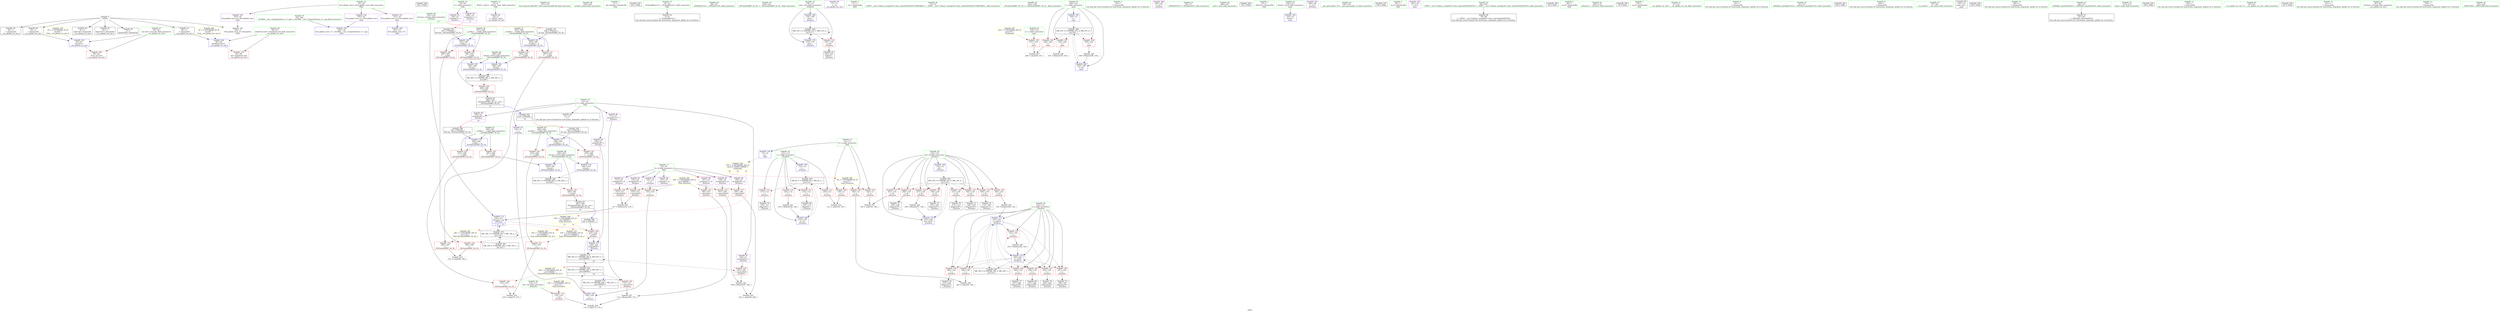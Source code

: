 digraph "SVFG" {
	label="SVFG";

	Node0x55f2fc3706b0 [shape=record,color=grey,label="{NodeID: 0\nNullPtr}"];
	Node0x55f2fc3706b0 -> Node0x55f2fc390f30[style=solid];
	Node0x55f2fc3706b0 -> Node0x55f2fc391030[style=solid];
	Node0x55f2fc3706b0 -> Node0x55f2fc391100[style=solid];
	Node0x55f2fc3706b0 -> Node0x55f2fc3911d0[style=solid];
	Node0x55f2fc3706b0 -> Node0x55f2fc3912a0[style=solid];
	Node0x55f2fc3706b0 -> Node0x55f2fc391370[style=solid];
	Node0x55f2fc3706b0 -> Node0x55f2fc3975e0[style=solid];
	Node0x55f2fc3bee50 [shape=record,color=black,label="{NodeID: 346\n323 = PHI()\n}"];
	Node0x55f2fc3984b0 [shape=record,color=blue,label="{NodeID: 180\n291\<--287\n__a.addr\<--__a\n_ZSt3minIiERKT_S2_S2_\n}"];
	Node0x55f2fc3984b0 -> Node0x55f2fc396ac0[style=dashed];
	Node0x55f2fc3984b0 -> Node0x55f2fc396b90[style=dashed];
	Node0x55f2fc38f730 [shape=record,color=purple,label="{NodeID: 97\n194\<--21\narrayidx22\<--t\n_Z5solvev\n}"];
	Node0x55f2fc38f730 -> Node0x55f2fc396030[style=solid];
	Node0x55f2fc38d6b0 [shape=record,color=green,label="{NodeID: 14\n4\<--6\n_ZStL8__ioinit\<--_ZStL8__ioinit_field_insensitive\nGlob }"];
	Node0x55f2fc38d6b0 -> Node0x55f2fc392540[style=solid];
	Node0x55f2fc3ac9d0 [shape=record,color=yellow,style=double,label="{NodeID: 277\n24V_1 = ENCHI(MR_24V_0)\npts\{240000 \}\nFun[_ZSt3maxIiERKT_S2_S2_]}"];
	Node0x55f2fc3ac9d0 -> Node0x55f2fc396850[style=dashed];
	Node0x55f2fc390320 [shape=record,color=red,label="{NodeID: 111\n129\<--112\n\<--i\n_Z5solvev\n}"];
	Node0x55f2fc390320 -> Node0x55f2fc39d8d0[style=solid];
	Node0x55f2fc38e410 [shape=record,color=green,label="{NodeID: 28\n66\<--67\nehselector.slot\<--ehselector.slot_field_insensitive\n__cxx_global_var_init.1\n}"];
	Node0x55f2fc38e410 -> Node0x55f2fc390250[style=solid];
	Node0x55f2fc38e410 -> Node0x55f2fc3977b0[style=solid];
	Node0x55f2fc395740 [shape=record,color=red,label="{NodeID: 125\n184\<--120\n\<--j\n_Z5solvev\n}"];
	Node0x55f2fc395740 -> Node0x55f2fc39d5d0[style=solid];
	Node0x55f2fc38f0c0 [shape=record,color=green,label="{NodeID: 42\n152\<--153\nllvm.memset.p0i8.i64\<--llvm.memset.p0i8.i64_field_insensitive\n}"];
	Node0x55f2fc3962a0 [shape=record,color=red,label="{NodeID: 139\n216\<--215\n\<--arrayidx35\n_Z5solvev\n}"];
	Node0x55f2fc3962a0 -> Node0x55f2fc39d450[style=solid];
	Node0x55f2fc390d30 [shape=record,color=green,label="{NodeID: 56\n334\<--335\nprintf\<--printf_field_insensitive\n}"];
	Node0x55f2fc396e00 [shape=record,color=red,label="{NodeID: 153\n298\<--297\n\<--\n_ZSt3minIiERKT_S2_S2_\n}"];
	Node0x55f2fc396e00 -> Node0x55f2fc39da50[style=solid];
	Node0x55f2fc3919e0 [shape=record,color=black,label="{NodeID: 70\n138\<--137\nidxprom2\<--\n_Z5solvev\n}"];
	Node0x55f2fc39d5d0 [shape=record,color=grey,label="{NodeID: 250\n186 = cmp(184, 185, )\n}"];
	Node0x55f2fc397a20 [shape=record,color=blue,label="{NodeID: 167\n156\<--155\n\<--\n_Z5solvev\n}"];
	Node0x55f2fc397a20 -> Node0x55f2fc3a80f0[style=dashed];
	Node0x55f2fc392540 [shape=record,color=purple,label="{NodeID: 84\n43\<--4\n\<--_ZStL8__ioinit\n__cxx_global_var_init\n}"];
	Node0x55f2fc38c670 [shape=record,color=green,label="{NodeID: 1\n7\<--1\n__dso_handle\<--dummyObj\nGlob }"];
	Node0x55f2fc3bef20 [shape=record,color=black,label="{NodeID: 347\n333 = PHI()\n}"];
	Node0x55f2fc3a8af0 [shape=record,color=black,label="{NodeID: 264\nMR_26V_3 = PHI(MR_26V_4, MR_26V_2, )\npts\{265 \}\n}"];
	Node0x55f2fc3a8af0 -> Node0x55f2fc396440[style=dashed];
	Node0x55f2fc398580 [shape=record,color=blue,label="{NodeID: 181\n293\<--288\n__b.addr\<--__b\n_ZSt3minIiERKT_S2_S2_\n}"];
	Node0x55f2fc398580 -> Node0x55f2fc396c60[style=dashed];
	Node0x55f2fc398580 -> Node0x55f2fc396d30[style=dashed];
	Node0x55f2fc38f800 [shape=record,color=purple,label="{NodeID: 98\n205\<--21\narrayidx29\<--t\n_Z5solvev\n|{<s0>14}}"];
	Node0x55f2fc38f800:s0 -> Node0x55f2fc3beff0[style=solid,color=red];
	Node0x55f2fc38d770 [shape=record,color=green,label="{NodeID: 15\n8\<--10\n_ZL4taskB5cxx11\<--_ZL4taskB5cxx11_field_insensitive\nGlob }"];
	Node0x55f2fc38d770 -> Node0x55f2fc391440[style=solid];
	Node0x55f2fc3acab0 [shape=record,color=yellow,style=double,label="{NodeID: 278\n33V_1 = ENCHI(MR_33V_0)\npts\{123 200000 \}\nFun[_ZSt3maxIiERKT_S2_S2_]}"];
	Node0x55f2fc3acab0 -> Node0x55f2fc396920[style=dashed];
	Node0x55f2fc3903f0 [shape=record,color=red,label="{NodeID: 112\n133\<--112\n\<--i\n_Z5solvev\n}"];
	Node0x55f2fc3903f0 -> Node0x55f2fc391910[style=solid];
	Node0x55f2fc38e4e0 [shape=record,color=green,label="{NodeID: 29\n69\<--70\n_ZNSaIcEC1Ev\<--_ZNSaIcEC1Ev_field_insensitive\n}"];
	Node0x55f2fc395810 [shape=record,color=red,label="{NodeID: 126\n197\<--120\n\<--j\n_Z5solvev\n}"];
	Node0x55f2fc395810 -> Node0x55f2fc391df0[style=solid];
	Node0x55f2fc38f1c0 [shape=record,color=green,label="{NodeID: 43\n220\<--221\n_ZSt3minIiERKT_S2_S2_\<--_ZSt3minIiERKT_S2_S2__field_insensitive\n}"];
	Node0x55f2fc396370 [shape=record,color=red,label="{NodeID: 140\n225\<--222\n\<--call37\n_Z5solvev\n}"];
	Node0x55f2fc396370 -> Node0x55f2fc397f00[style=solid];
	Node0x55f2fc390e30 [shape=record,color=green,label="{NodeID: 57\n34\<--346\n_GLOBAL__sub_I_SergeyFedorov_0_1.cpp\<--_GLOBAL__sub_I_SergeyFedorov_0_1.cpp_field_insensitive\n}"];
	Node0x55f2fc390e30 -> Node0x55f2fc3974e0[style=solid];
	Node0x55f2fc396ed0 [shape=record,color=red,label="{NodeID: 154\n300\<--299\n\<--\n_ZSt3minIiERKT_S2_S2_\n}"];
	Node0x55f2fc396ed0 -> Node0x55f2fc39da50[style=solid];
	Node0x55f2fc391ab0 [shape=record,color=black,label="{NodeID: 71\n166\<--165\nidxprom10\<--\n_Z5solvev\n}"];
	Node0x55f2fc39d750 [shape=record,color=grey,label="{NodeID: 251\n163 = cmp(161, 162, )\n}"];
	Node0x55f2fc397af0 [shape=record,color=blue,label="{NodeID: 168\n116\<--149\nwin\<--\n_Z5solvev\n}"];
	Node0x55f2fc397af0 -> Node0x55f2fc3a6cf0[style=dashed];
	Node0x55f2fc392610 [shape=record,color=purple,label="{NodeID: 85\n71\<--11\n\<--.str\n__cxx_global_var_init.1\n}"];
	Node0x55f2fc38c700 [shape=record,color=green,label="{NodeID: 2\n11\<--1\n.str\<--dummyObj\nGlob }"];
	Node0x55f2fc3beff0 [shape=record,color=black,label="{NodeID: 348\n262 = PHI(205, )\n0th arg _ZSt3maxIiERKT_S2_S2_ }"];
	Node0x55f2fc3beff0 -> Node0x55f2fc398170[style=solid];
	Node0x55f2fc3a8ff0 [shape=record,color=black,label="{NodeID: 265\nMR_8V_3 = PHI(MR_8V_4, MR_8V_2, )\npts\{113 \}\n}"];
	Node0x55f2fc3a8ff0 -> Node0x55f2fc390320[style=dashed];
	Node0x55f2fc3a8ff0 -> Node0x55f2fc3903f0[style=dashed];
	Node0x55f2fc3a8ff0 -> Node0x55f2fc3904c0[style=dashed];
	Node0x55f2fc3a8ff0 -> Node0x55f2fc390590[style=dashed];
	Node0x55f2fc3a8ff0 -> Node0x55f2fc397950[style=dashed];
	Node0x55f2fc398650 [shape=record,color=blue,label="{NodeID: 182\n289\<--303\nretval\<--\n_ZSt3minIiERKT_S2_S2_\n}"];
	Node0x55f2fc398650 -> Node0x55f2fc3a9ef0[style=dashed];
	Node0x55f2fc38f8d0 [shape=record,color=purple,label="{NodeID: 99\n228\<--21\narrayidx39\<--t\n_Z5solvev\n}"];
	Node0x55f2fc38f8d0 -> Node0x55f2fc397f00[style=solid];
	Node0x55f2fc38d870 [shape=record,color=green,label="{NodeID: 16\n13\<--15\nn\<--n_field_insensitive\nGlob }"];
	Node0x55f2fc38d870 -> Node0x55f2fc38ff10[style=solid];
	Node0x55f2fc38d870 -> Node0x55f2fc38ffe0[style=solid];
	Node0x55f2fc38d870 -> Node0x55f2fc3900b0[style=solid];
	Node0x55f2fc38d870 -> Node0x55f2fc3972e0[style=solid];
	Node0x55f2fc3acbc0 [shape=record,color=yellow,style=double,label="{NodeID: 279\n2V_1 = ENCHI(MR_2V_0)\npts\{65 \}\nFun[__cxx_global_var_init.1]}"];
	Node0x55f2fc3acbc0 -> Node0x55f2fc3976e0[style=dashed];
	Node0x55f2fc3904c0 [shape=record,color=red,label="{NodeID: 113\n137\<--112\n\<--i\n_Z5solvev\n}"];
	Node0x55f2fc3904c0 -> Node0x55f2fc3919e0[style=solid];
	Node0x55f2fc38e5e0 [shape=record,color=green,label="{NodeID: 30\n73\<--74\n_ZNSt7__cxx1112basic_stringIcSt11char_traitsIcESaIcEEC1EPKcRKS3_\<--_ZNSt7__cxx1112basic_stringIcSt11char_traitsIcESaIcEEC1EPKcRKS3__field_insensitive\n}"];
	Node0x55f2fc3ae0a0 [shape=record,color=yellow,style=double,label="{NodeID: 293\n20V_1 = ENCHI(MR_20V_0)\npts\{180000 \}\nFun[_Z5solvev]}"];
	Node0x55f2fc3ae0a0 -> Node0x55f2fc395cf0[style=dashed];
	Node0x55f2fc3ae0a0 -> Node0x55f2fc395dc0[style=dashed];
	Node0x55f2fc3ae0a0 -> Node0x55f2fc395f60[style=dashed];
	Node0x55f2fc3ae0a0 -> Node0x55f2fc396100[style=dashed];
	Node0x55f2fc3ae0a0 -> Node0x55f2fc3961d0[style=dashed];
	Node0x55f2fc3ae0a0 -> Node0x55f2fc3962a0[style=dashed];
	Node0x55f2fc3958e0 [shape=record,color=red,label="{NodeID: 127\n203\<--120\n\<--j\n_Z5solvev\n}"];
	Node0x55f2fc3958e0 -> Node0x55f2fc391ec0[style=solid];
	Node0x55f2fc38f2c0 [shape=record,color=green,label="{NodeID: 44\n223\<--224\n_ZSt3maxIiERKT_S2_S2_\<--_ZSt3maxIiERKT_S2_S2__field_insensitive\n}"];
	Node0x55f2fc396440 [shape=record,color=red,label="{NodeID: 141\n284\<--264\n\<--retval\n_ZSt3maxIiERKT_S2_S2_\n}"];
	Node0x55f2fc396440 -> Node0x55f2fc3923a0[style=solid];
	Node0x55f2fc390f30 [shape=record,color=black,label="{NodeID: 58\n2\<--3\ndummyVal\<--dummyVal\n}"];
	Node0x55f2fc396fa0 [shape=record,color=red,label="{NodeID: 155\n327\<--318\n\<--n\nmain\n}"];
	Node0x55f2fc396fa0 -> Node0x55f2fc39e050[style=solid];
	Node0x55f2fc391b80 [shape=record,color=black,label="{NodeID: 72\n170\<--169\nidxprom12\<--\n_Z5solvev\n}"];
	Node0x55f2fc39d8d0 [shape=record,color=grey,label="{NodeID: 252\n131 = cmp(129, 130, )\n}"];
	Node0x55f2fc397bc0 [shape=record,color=blue,label="{NodeID: 169\n118\<--14\ni6\<--\n_Z5solvev\n}"];
	Node0x55f2fc397bc0 -> Node0x55f2fc3a71f0[style=dashed];
	Node0x55f2fc3926e0 [shape=record,color=purple,label="{NodeID: 86\n135\<--16\narrayidx\<--d\n_Z5solvev\n}"];
	Node0x55f2fc38c790 [shape=record,color=green,label="{NodeID: 3\n14\<--1\n\<--dummyObj\nCan only get source location for instruction, argument, global var or function.}"];
	Node0x55f2fc3bf190 [shape=record,color=black,label="{NodeID: 349\n263 = PHI(219, )\n1st arg _ZSt3maxIiERKT_S2_S2_ }"];
	Node0x55f2fc3bf190 -> Node0x55f2fc398240[style=solid];
	Node0x55f2fc398720 [shape=record,color=blue,label="{NodeID: 183\n289\<--306\nretval\<--\n_ZSt3minIiERKT_S2_S2_\n}"];
	Node0x55f2fc398720 -> Node0x55f2fc3a9ef0[style=dashed];
	Node0x55f2fc38f9a0 [shape=record,color=purple,label="{NodeID: 100\n244\<--26\n\<--.str.2\n_Z5solvev\n}"];
	Node0x55f2fc38d970 [shape=record,color=green,label="{NodeID: 17\n16\<--18\nd\<--d_field_insensitive\nGlob }"];
	Node0x55f2fc38d970 -> Node0x55f2fc3926e0[style=solid];
	Node0x55f2fc38d970 -> Node0x55f2fc3927b0[style=solid];
	Node0x55f2fc38d970 -> Node0x55f2fc392880[style=solid];
	Node0x55f2fc38d970 -> Node0x55f2fc392950[style=solid];
	Node0x55f2fc38d970 -> Node0x55f2fc392a20[style=solid];
	Node0x55f2fc38d970 -> Node0x55f2fc392af0[style=solid];
	Node0x55f2fc38d970 -> Node0x55f2fc392bc0[style=solid];
	Node0x55f2fc3accd0 [shape=record,color=yellow,style=double,label="{NodeID: 280\n4V_1 = ENCHI(MR_4V_0)\npts\{67 \}\nFun[__cxx_global_var_init.1]}"];
	Node0x55f2fc3accd0 -> Node0x55f2fc3977b0[style=dashed];
	Node0x55f2fc390590 [shape=record,color=red,label="{NodeID: 114\n142\<--112\n\<--i\n_Z5solvev\n}"];
	Node0x55f2fc390590 -> Node0x55f2fc39c850[style=solid];
	Node0x55f2fc38e6e0 [shape=record,color=green,label="{NodeID: 31\n76\<--77\n_ZNSaIcED1Ev\<--_ZNSaIcED1Ev_field_insensitive\n}"];
	Node0x55f2fc3ae180 [shape=record,color=yellow,style=double,label="{NodeID: 294\n22V_1 = ENCHI(MR_22V_0)\npts\{200000 \}\nFun[_Z5solvev]|{|<s1>13|<s2>14}}"];
	Node0x55f2fc3ae180 -> Node0x55f2fc396370[style=dashed];
	Node0x55f2fc3ae180:s1 -> Node0x55f2fc3ad970[style=dashed,color=red];
	Node0x55f2fc3ae180:s2 -> Node0x55f2fc3acab0[style=dashed,color=red];
	Node0x55f2fc3959b0 [shape=record,color=red,label="{NodeID: 128\n206\<--120\n\<--j\n_Z5solvev\n}"];
	Node0x55f2fc3959b0 -> Node0x55f2fc391f90[style=solid];
	Node0x55f2fc38f3c0 [shape=record,color=green,label="{NodeID: 45\n246\<--247\nputs\<--puts_field_insensitive\n}"];
	Node0x55f2fc396510 [shape=record,color=red,label="{NodeID: 142\n272\<--266\n\<--__a.addr\n_ZSt3maxIiERKT_S2_S2_\n}"];
	Node0x55f2fc396510 -> Node0x55f2fc396850[style=solid];
	Node0x55f2fc391030 [shape=record,color=black,label="{NodeID: 59\n82\<--3\n\<--dummyVal\n__cxx_global_var_init.1\n}"];
	Node0x55f2fc397070 [shape=record,color=red,label="{NodeID: 156\n326\<--320\n\<--i\nmain\n}"];
	Node0x55f2fc397070 -> Node0x55f2fc39e050[style=solid];
	Node0x55f2fc391c50 [shape=record,color=black,label="{NodeID: 73\n189\<--188\nidxprom19\<--\n_Z5solvev\n}"];
	Node0x55f2fc3bcf40 [shape=record,color=black,label="{NodeID: 336\n124 = PHI()\n}"];
	Node0x55f2fc39da50 [shape=record,color=grey,label="{NodeID: 253\n301 = cmp(298, 300, )\n}"];
	Node0x55f2fc397c90 [shape=record,color=blue,label="{NodeID: 170\n116\<--178\nwin\<--\n_Z5solvev\n}"];
	Node0x55f2fc397c90 -> Node0x55f2fc3a6cf0[style=dashed];
	Node0x55f2fc3927b0 [shape=record,color=purple,label="{NodeID: 87\n154\<--16\n\<--d\n_Z5solvev\n}"];
	Node0x55f2fc3927b0 -> Node0x55f2fc395cf0[style=solid];
	Node0x55f2fc38c820 [shape=record,color=green,label="{NodeID: 4\n25\<--1\n_ZSt3cin\<--dummyObj\nGlob }"];
	Node0x55f2fc3bf2d0 [shape=record,color=black,label="{NodeID: 350\n287 = PHI(208, )\n0th arg _ZSt3minIiERKT_S2_S2_ }"];
	Node0x55f2fc3bf2d0 -> Node0x55f2fc3984b0[style=solid];
	Node0x55f2fc3987f0 [shape=record,color=blue,label="{NodeID: 184\n316\<--14\nretval\<--\nmain\n}"];
	Node0x55f2fc38fa70 [shape=record,color=purple,label="{NodeID: 101\n249\<--28\n\<--.str.3\n_Z5solvev\n}"];
	Node0x55f2fc38da70 [shape=record,color=green,label="{NodeID: 18\n19\<--20\nl\<--l_field_insensitive\nGlob }"];
	Node0x55f2fc38da70 -> Node0x55f2fc392c90[style=solid];
	Node0x55f2fc38da70 -> Node0x55f2fc392d60[style=solid];
	Node0x55f2fc3acdb0 [shape=record,color=yellow,style=double,label="{NodeID: 281\n18V_1 = ENCHI(MR_18V_0)\npts\{123 \}\nFun[_ZSt3minIiERKT_S2_S2_]}"];
	Node0x55f2fc3acdb0 -> Node0x55f2fc396e00[style=dashed];
	Node0x55f2fc394f20 [shape=record,color=red,label="{NodeID: 115\n174\<--114\n\<--fin\n_Z5solvev\n}"];
	Node0x55f2fc394f20 -> Node0x55f2fc39ded0[style=solid];
	Node0x55f2fc38e7e0 [shape=record,color=green,label="{NodeID: 32\n100\<--101\n__gxx_personality_v0\<--__gxx_personality_v0_field_insensitive\n}"];
	Node0x55f2fc395a80 [shape=record,color=red,label="{NodeID: 129\n209\<--120\n\<--j\n_Z5solvev\n}"];
	Node0x55f2fc395a80 -> Node0x55f2fc392060[style=solid];
	Node0x55f2fc38f4c0 [shape=record,color=green,label="{NodeID: 46\n264\<--265\nretval\<--retval_field_insensitive\n_ZSt3maxIiERKT_S2_S2_\n}"];
	Node0x55f2fc38f4c0 -> Node0x55f2fc396440[style=solid];
	Node0x55f2fc38f4c0 -> Node0x55f2fc398310[style=solid];
	Node0x55f2fc38f4c0 -> Node0x55f2fc3983e0[style=solid];
	Node0x55f2fc3965e0 [shape=record,color=red,label="{NodeID: 143\n281\<--266\n\<--__a.addr\n_ZSt3maxIiERKT_S2_S2_\n}"];
	Node0x55f2fc3965e0 -> Node0x55f2fc3983e0[style=solid];
	Node0x55f2fc391100 [shape=record,color=black,label="{NodeID: 60\n83\<--3\n\<--dummyVal\n__cxx_global_var_init.1\n}"];
	Node0x55f2fc391100 -> Node0x55f2fc3976e0[style=solid];
	Node0x55f2fc397140 [shape=record,color=red,label="{NodeID: 157\n330\<--320\n\<--i\nmain\n}"];
	Node0x55f2fc397140 -> Node0x55f2fc39d2d0[style=solid];
	Node0x55f2fc391d20 [shape=record,color=black,label="{NodeID: 74\n193\<--192\nidxprom21\<--\n_Z5solvev\n}"];
	Node0x55f2fc3be400 [shape=record,color=black,label="{NodeID: 337\n136 = PHI()\n}"];
	Node0x55f2fc39dbd0 [shape=record,color=grey,label="{NodeID: 254\n276 = cmp(273, 275, )\n}"];
	Node0x55f2fc397d60 [shape=record,color=blue,label="{NodeID: 171\n120\<--181\nj\<--add15\n_Z5solvev\n}"];
	Node0x55f2fc397d60 -> Node0x55f2fc395740[style=dashed];
	Node0x55f2fc397d60 -> Node0x55f2fc395810[style=dashed];
	Node0x55f2fc397d60 -> Node0x55f2fc3958e0[style=dashed];
	Node0x55f2fc397d60 -> Node0x55f2fc3959b0[style=dashed];
	Node0x55f2fc397d60 -> Node0x55f2fc395a80[style=dashed];
	Node0x55f2fc397d60 -> Node0x55f2fc395b50[style=dashed];
	Node0x55f2fc397d60 -> Node0x55f2fc395c20[style=dashed];
	Node0x55f2fc397d60 -> Node0x55f2fc397fd0[style=dashed];
	Node0x55f2fc397d60 -> Node0x55f2fc3a76f0[style=dashed];
	Node0x55f2fc392880 [shape=record,color=purple,label="{NodeID: 88\n167\<--16\narrayidx11\<--d\n_Z5solvev\n}"];
	Node0x55f2fc392880 -> Node0x55f2fc395dc0[style=solid];
	Node0x55f2fc38d170 [shape=record,color=green,label="{NodeID: 5\n26\<--1\n.str.2\<--dummyObj\nGlob }"];
	Node0x55f2fc3bf410 [shape=record,color=black,label="{NodeID: 351\n288 = PHI(122, )\n1st arg _ZSt3minIiERKT_S2_S2_ }"];
	Node0x55f2fc3bf410 -> Node0x55f2fc398580[style=solid];
	Node0x55f2fc3a9ef0 [shape=record,color=black,label="{NodeID: 268\nMR_36V_3 = PHI(MR_36V_4, MR_36V_2, )\npts\{290 \}\n}"];
	Node0x55f2fc3a9ef0 -> Node0x55f2fc3969f0[style=dashed];
	Node0x55f2fc3988c0 [shape=record,color=blue,label="{NodeID: 185\n320\<--14\ni\<--\nmain\n}"];
	Node0x55f2fc3988c0 -> Node0x55f2fc3aa3f0[style=dashed];
	Node0x55f2fc38fb40 [shape=record,color=purple,label="{NodeID: 102\n332\<--30\n\<--.str.4\nmain\n}"];
	Node0x55f2fc38db70 [shape=record,color=green,label="{NodeID: 19\n21\<--24\nt\<--t_field_insensitive\nGlob }"];
	Node0x55f2fc38db70 -> Node0x55f2fc391610[style=solid];
	Node0x55f2fc38db70 -> Node0x55f2fc392e30[style=solid];
	Node0x55f2fc38db70 -> Node0x55f2fc38f660[style=solid];
	Node0x55f2fc38db70 -> Node0x55f2fc38f730[style=solid];
	Node0x55f2fc38db70 -> Node0x55f2fc38f800[style=solid];
	Node0x55f2fc38db70 -> Node0x55f2fc38f8d0[style=solid];
	Node0x55f2fc394ff0 [shape=record,color=red,label="{NodeID: 116\n241\<--116\n\<--win\n_Z5solvev\n}"];
	Node0x55f2fc394ff0 -> Node0x55f2fc3922d0[style=solid];
	Node0x55f2fc38e8e0 [shape=record,color=green,label="{NodeID: 33\n80\<--106\n_ZNSt7__cxx1112basic_stringIcSt11char_traitsIcESaIcEED1Ev\<--_ZNSt7__cxx1112basic_stringIcSt11char_traitsIcESaIcEED1Ev_field_insensitive\n}"];
	Node0x55f2fc38e8e0 -> Node0x55f2fc391810[style=solid];
	Node0x55f2fc395b50 [shape=record,color=red,label="{NodeID: 130\n226\<--120\n\<--j\n_Z5solvev\n}"];
	Node0x55f2fc395b50 -> Node0x55f2fc392200[style=solid];
	Node0x55f2fc38f590 [shape=record,color=green,label="{NodeID: 47\n266\<--267\n__a.addr\<--__a.addr_field_insensitive\n_ZSt3maxIiERKT_S2_S2_\n}"];
	Node0x55f2fc38f590 -> Node0x55f2fc396510[style=solid];
	Node0x55f2fc38f590 -> Node0x55f2fc3965e0[style=solid];
	Node0x55f2fc38f590 -> Node0x55f2fc398170[style=solid];
	Node0x55f2fc3966b0 [shape=record,color=red,label="{NodeID: 144\n274\<--268\n\<--__b.addr\n_ZSt3maxIiERKT_S2_S2_\n}"];
	Node0x55f2fc3966b0 -> Node0x55f2fc396920[style=solid];
	Node0x55f2fc3911d0 [shape=record,color=black,label="{NodeID: 61\n85\<--3\n\<--dummyVal\n__cxx_global_var_init.1\n}"];
	Node0x55f2fc3911d0 -> Node0x55f2fc3977b0[style=solid];
	Node0x55f2fc39c850 [shape=record,color=grey,label="{NodeID: 241\n143 = Binary(142, 144, )\n}"];
	Node0x55f2fc39c850 -> Node0x55f2fc397950[style=solid];
	Node0x55f2fc397210 [shape=record,color=red,label="{NodeID: 158\n338\<--320\n\<--i\nmain\n}"];
	Node0x55f2fc397210 -> Node0x55f2fc39ccd0[style=solid];
	Node0x55f2fc391df0 [shape=record,color=black,label="{NodeID: 75\n198\<--197\nidxprom24\<--\n_Z5solvev\n}"];
	Node0x55f2fc3be560 [shape=record,color=black,label="{NodeID: 338\n44 = PHI()\n}"];
	Node0x55f2fc39dd50 [shape=record,color=grey,label="{NodeID: 255\n201 = cmp(196, 200, )\n}"];
	Node0x55f2fc397e30 [shape=record,color=blue,label="{NodeID: 172\n122\<--217\nref.tmp\<--sub\n_Z5solvev\n|{|<s2>13|<s3>14}}"];
	Node0x55f2fc397e30 -> Node0x55f2fc396370[style=dashed];
	Node0x55f2fc397e30 -> Node0x55f2fc3ab2f0[style=dashed];
	Node0x55f2fc397e30:s2 -> Node0x55f2fc3acdb0[style=dashed,color=red];
	Node0x55f2fc397e30:s3 -> Node0x55f2fc3acab0[style=dashed,color=red];
	Node0x55f2fc392950 [shape=record,color=purple,label="{NodeID: 89\n190\<--16\narrayidx20\<--d\n_Z5solvev\n}"];
	Node0x55f2fc392950 -> Node0x55f2fc395f60[style=solid];
	Node0x55f2fc38d200 [shape=record,color=green,label="{NodeID: 6\n28\<--1\n.str.3\<--dummyObj\nGlob }"];
	Node0x55f2fc3aa3f0 [shape=record,color=black,label="{NodeID: 269\nMR_47V_3 = PHI(MR_47V_4, MR_47V_2, )\npts\{321 \}\n}"];
	Node0x55f2fc3aa3f0 -> Node0x55f2fc397070[style=dashed];
	Node0x55f2fc3aa3f0 -> Node0x55f2fc397140[style=dashed];
	Node0x55f2fc3aa3f0 -> Node0x55f2fc397210[style=dashed];
	Node0x55f2fc3aa3f0 -> Node0x55f2fc398990[style=dashed];
	Node0x55f2fc398990 [shape=record,color=blue,label="{NodeID: 186\n320\<--339\ni\<--inc\nmain\n}"];
	Node0x55f2fc398990 -> Node0x55f2fc3aa3f0[style=dashed];
	Node0x55f2fc38fc10 [shape=record,color=purple,label="{NodeID: 103\n351\<--32\nllvm.global_ctors_0\<--llvm.global_ctors\nGlob }"];
	Node0x55f2fc38fc10 -> Node0x55f2fc3973e0[style=solid];
	Node0x55f2fc38dc70 [shape=record,color=green,label="{NodeID: 20\n32\<--36\nllvm.global_ctors\<--llvm.global_ctors_field_insensitive\nGlob }"];
	Node0x55f2fc38dc70 -> Node0x55f2fc38fc10[style=solid];
	Node0x55f2fc38dc70 -> Node0x55f2fc38fd10[style=solid];
	Node0x55f2fc38dc70 -> Node0x55f2fc38fe10[style=solid];
	Node0x55f2fc3950c0 [shape=record,color=red,label="{NodeID: 117\n161\<--118\n\<--i6\n_Z5solvev\n}"];
	Node0x55f2fc3950c0 -> Node0x55f2fc39d750[style=solid];
	Node0x55f2fc38e9e0 [shape=record,color=green,label="{NodeID: 34\n109\<--110\n_Z5solvev\<--_Z5solvev_field_insensitive\n}"];
	Node0x55f2fc3ae450 [shape=record,color=yellow,style=double,label="{NodeID: 297\n45V_1 = ENCHI(MR_45V_0)\npts\{319 \}\nFun[main]}"];
	Node0x55f2fc3ae450 -> Node0x55f2fc396fa0[style=dashed];
	Node0x55f2fc395c20 [shape=record,color=red,label="{NodeID: 131\n232\<--120\n\<--j\n_Z5solvev\n}"];
	Node0x55f2fc395c20 -> Node0x55f2fc39cfd0[style=solid];
	Node0x55f2fc390680 [shape=record,color=green,label="{NodeID: 48\n268\<--269\n__b.addr\<--__b.addr_field_insensitive\n_ZSt3maxIiERKT_S2_S2_\n}"];
	Node0x55f2fc390680 -> Node0x55f2fc3966b0[style=solid];
	Node0x55f2fc390680 -> Node0x55f2fc396780[style=solid];
	Node0x55f2fc390680 -> Node0x55f2fc398240[style=solid];
	Node0x55f2fc396780 [shape=record,color=red,label="{NodeID: 145\n278\<--268\n\<--__b.addr\n_ZSt3maxIiERKT_S2_S2_\n}"];
	Node0x55f2fc396780 -> Node0x55f2fc398310[style=solid];
	Node0x55f2fc3912a0 [shape=record,color=black,label="{NodeID: 62\n91\<--3\nlpad.val\<--dummyVal\n__cxx_global_var_init.1\n}"];
	Node0x55f2fc39c9d0 [shape=record,color=grey,label="{NodeID: 242\n196 = Binary(191, 195, )\n}"];
	Node0x55f2fc39c9d0 -> Node0x55f2fc39dd50[style=solid];
	Node0x55f2fc3972e0 [shape=record,color=blue,label="{NodeID: 159\n13\<--14\nn\<--\nGlob }"];
	Node0x55f2fc3972e0 -> Node0x55f2fc3ae6f0[style=dashed];
	Node0x55f2fc391ec0 [shape=record,color=black,label="{NodeID: 76\n204\<--203\nidxprom28\<--\n_Z5solvev\n}"];
	Node0x55f2fc3be630 [shape=record,color=black,label="{NodeID: 339\n78 = PHI()\n}"];
	Node0x55f2fc39ded0 [shape=record,color=grey,label="{NodeID: 256\n175 = cmp(173, 174, )\n}"];
	Node0x55f2fc397f00 [shape=record,color=blue,label="{NodeID: 173\n228\<--225\narrayidx39\<--\n_Z5solvev\n}"];
	Node0x55f2fc397f00 -> Node0x55f2fc3ab7f0[style=dashed];
	Node0x55f2fc392a20 [shape=record,color=purple,label="{NodeID: 90\n199\<--16\narrayidx25\<--d\n_Z5solvev\n}"];
	Node0x55f2fc392a20 -> Node0x55f2fc396100[style=solid];
	Node0x55f2fc38d290 [shape=record,color=green,label="{NodeID: 7\n30\<--1\n.str.4\<--dummyObj\nGlob }"];
	Node0x55f2fc3aa8f0 [shape=record,color=black,label="{NodeID: 270\nMR_24V_2 = PHI(MR_24V_3, MR_24V_1, )\npts\{240000 \}\n|{<s0>19}}"];
	Node0x55f2fc3aa8f0:s0 -> Node0x55f2fc397a20[style=dashed,color=red];
	Node0x55f2fc38fd10 [shape=record,color=purple,label="{NodeID: 104\n352\<--32\nllvm.global_ctors_1\<--llvm.global_ctors\nGlob }"];
	Node0x55f2fc38fd10 -> Node0x55f2fc3974e0[style=solid];
	Node0x55f2fc38dd70 [shape=record,color=green,label="{NodeID: 21\n37\<--38\n__cxx_global_var_init\<--__cxx_global_var_init_field_insensitive\n}"];
	Node0x55f2fc395190 [shape=record,color=red,label="{NodeID: 118\n165\<--118\n\<--i6\n_Z5solvev\n}"];
	Node0x55f2fc395190 -> Node0x55f2fc391ab0[style=solid];
	Node0x55f2fc38eae0 [shape=record,color=green,label="{NodeID: 35\n112\<--113\ni\<--i_field_insensitive\n_Z5solvev\n}"];
	Node0x55f2fc38eae0 -> Node0x55f2fc390320[style=solid];
	Node0x55f2fc38eae0 -> Node0x55f2fc3903f0[style=solid];
	Node0x55f2fc38eae0 -> Node0x55f2fc3904c0[style=solid];
	Node0x55f2fc38eae0 -> Node0x55f2fc390590[style=solid];
	Node0x55f2fc38eae0 -> Node0x55f2fc397880[style=solid];
	Node0x55f2fc38eae0 -> Node0x55f2fc397950[style=solid];
	Node0x55f2fc395cf0 [shape=record,color=red,label="{NodeID: 132\n155\<--154\n\<--\n_Z5solvev\n}"];
	Node0x55f2fc395cf0 -> Node0x55f2fc397a20[style=solid];
	Node0x55f2fc390750 [shape=record,color=green,label="{NodeID: 49\n289\<--290\nretval\<--retval_field_insensitive\n_ZSt3minIiERKT_S2_S2_\n}"];
	Node0x55f2fc390750 -> Node0x55f2fc3969f0[style=solid];
	Node0x55f2fc390750 -> Node0x55f2fc398650[style=solid];
	Node0x55f2fc390750 -> Node0x55f2fc398720[style=solid];
	Node0x55f2fc396850 [shape=record,color=red,label="{NodeID: 146\n273\<--272\n\<--\n_ZSt3maxIiERKT_S2_S2_\n}"];
	Node0x55f2fc396850 -> Node0x55f2fc39dbd0[style=solid];
	Node0x55f2fc391370 [shape=record,color=black,label="{NodeID: 63\n92\<--3\nlpad.val1\<--dummyVal\n__cxx_global_var_init.1\n}"];
	Node0x55f2fc39cb50 [shape=record,color=grey,label="{NodeID: 243\n181 = Binary(180, 144, )\n}"];
	Node0x55f2fc39cb50 -> Node0x55f2fc397d60[style=solid];
	Node0x55f2fc3973e0 [shape=record,color=blue,label="{NodeID: 160\n351\<--33\nllvm.global_ctors_0\<--\nGlob }"];
	Node0x55f2fc391f90 [shape=record,color=black,label="{NodeID: 77\n207\<--206\nidxprom30\<--\n_Z5solvev\n}"];
	Node0x55f2fc3be700 [shape=record,color=black,label="{NodeID: 340\n222 = PHI(261, )\n}"];
	Node0x55f2fc3be700 -> Node0x55f2fc396370[style=solid];
	Node0x55f2fc39e050 [shape=record,color=grey,label="{NodeID: 257\n328 = cmp(326, 327, )\n}"];
	Node0x55f2fc397fd0 [shape=record,color=blue,label="{NodeID: 174\n120\<--233\nj\<--inc42\n_Z5solvev\n}"];
	Node0x55f2fc397fd0 -> Node0x55f2fc395740[style=dashed];
	Node0x55f2fc397fd0 -> Node0x55f2fc395810[style=dashed];
	Node0x55f2fc397fd0 -> Node0x55f2fc3958e0[style=dashed];
	Node0x55f2fc397fd0 -> Node0x55f2fc3959b0[style=dashed];
	Node0x55f2fc397fd0 -> Node0x55f2fc395a80[style=dashed];
	Node0x55f2fc397fd0 -> Node0x55f2fc395b50[style=dashed];
	Node0x55f2fc397fd0 -> Node0x55f2fc395c20[style=dashed];
	Node0x55f2fc397fd0 -> Node0x55f2fc397fd0[style=dashed];
	Node0x55f2fc397fd0 -> Node0x55f2fc3a76f0[style=dashed];
	Node0x55f2fc392af0 [shape=record,color=purple,label="{NodeID: 91\n211\<--16\narrayidx33\<--d\n_Z5solvev\n}"];
	Node0x55f2fc392af0 -> Node0x55f2fc3961d0[style=solid];
	Node0x55f2fc38d320 [shape=record,color=green,label="{NodeID: 8\n33\<--1\n\<--dummyObj\nCan only get source location for instruction, argument, global var or function.}"];
	Node0x55f2fc38fe10 [shape=record,color=purple,label="{NodeID: 105\n353\<--32\nllvm.global_ctors_2\<--llvm.global_ctors\nGlob }"];
	Node0x55f2fc38fe10 -> Node0x55f2fc3975e0[style=solid];
	Node0x55f2fc38de70 [shape=record,color=green,label="{NodeID: 22\n41\<--42\n_ZNSt8ios_base4InitC1Ev\<--_ZNSt8ios_base4InitC1Ev_field_insensitive\n}"];
	Node0x55f2fc3ad970 [shape=record,color=yellow,style=double,label="{NodeID: 285\n22V_1 = ENCHI(MR_22V_0)\npts\{200000 \}\nFun[_ZSt3minIiERKT_S2_S2_]}"];
	Node0x55f2fc3ad970 -> Node0x55f2fc396ed0[style=dashed];
	Node0x55f2fc395260 [shape=record,color=red,label="{NodeID: 119\n169\<--118\n\<--i6\n_Z5solvev\n}"];
	Node0x55f2fc395260 -> Node0x55f2fc391b80[style=solid];
	Node0x55f2fc38ebb0 [shape=record,color=green,label="{NodeID: 36\n114\<--115\nfin\<--fin_field_insensitive\n_Z5solvev\n}"];
	Node0x55f2fc38ebb0 -> Node0x55f2fc394f20[style=solid];
	Node0x55f2fc395dc0 [shape=record,color=red,label="{NodeID: 133\n168\<--167\n\<--arrayidx11\n_Z5solvev\n}"];
	Node0x55f2fc395dc0 -> Node0x55f2fc39d150[style=solid];
	Node0x55f2fc390820 [shape=record,color=green,label="{NodeID: 50\n291\<--292\n__a.addr\<--__a.addr_field_insensitive\n_ZSt3minIiERKT_S2_S2_\n}"];
	Node0x55f2fc390820 -> Node0x55f2fc396ac0[style=solid];
	Node0x55f2fc390820 -> Node0x55f2fc396b90[style=solid];
	Node0x55f2fc390820 -> Node0x55f2fc3984b0[style=solid];
	Node0x55f2fc396920 [shape=record,color=red,label="{NodeID: 147\n275\<--274\n\<--\n_ZSt3maxIiERKT_S2_S2_\n}"];
	Node0x55f2fc396920 -> Node0x55f2fc39dbd0[style=solid];
	Node0x55f2fc391440 [shape=record,color=black,label="{NodeID: 64\n9\<--8\n\<--_ZL4taskB5cxx11\nCan only get source location for instruction, argument, global var or function.}"];
	Node0x55f2fc39ccd0 [shape=record,color=grey,label="{NodeID: 244\n339 = Binary(338, 144, )\n}"];
	Node0x55f2fc39ccd0 -> Node0x55f2fc398990[style=solid];
	Node0x55f2fc3974e0 [shape=record,color=blue,label="{NodeID: 161\n352\<--34\nllvm.global_ctors_1\<--_GLOBAL__sub_I_SergeyFedorov_0_1.cpp\nGlob }"];
	Node0x55f2fc392060 [shape=record,color=black,label="{NodeID: 78\n210\<--209\nidxprom32\<--\n_Z5solvev\n}"];
	Node0x55f2fc3be8f0 [shape=record,color=black,label="{NodeID: 341\n245 = PHI()\n}"];
	Node0x55f2fc3a6cf0 [shape=record,color=black,label="{NodeID: 258\nMR_12V_3 = PHI(MR_12V_5, MR_12V_2, )\npts\{117 \}\n}"];
	Node0x55f2fc3a6cf0 -> Node0x55f2fc394ff0[style=dashed];
	Node0x55f2fc3a6cf0 -> Node0x55f2fc397c90[style=dashed];
	Node0x55f2fc3a6cf0 -> Node0x55f2fc3a6cf0[style=dashed];
	Node0x55f2fc3980a0 [shape=record,color=blue,label="{NodeID: 175\n118\<--238\ni6\<--inc45\n_Z5solvev\n}"];
	Node0x55f2fc3980a0 -> Node0x55f2fc3a71f0[style=dashed];
	Node0x55f2fc392bc0 [shape=record,color=purple,label="{NodeID: 92\n215\<--16\narrayidx35\<--d\n_Z5solvev\n}"];
	Node0x55f2fc392bc0 -> Node0x55f2fc3962a0[style=solid];
	Node0x55f2fc38d3b0 [shape=record,color=green,label="{NodeID: 9\n144\<--1\n\<--dummyObj\nCan only get source location for instruction, argument, global var or function.}"];
	Node0x55f2fc3ab2f0 [shape=record,color=black,label="{NodeID: 272\nMR_18V_3 = PHI(MR_18V_5, MR_18V_2, )\npts\{123 \}\n}"];
	Node0x55f2fc3ab2f0 -> Node0x55f2fc397e30[style=dashed];
	Node0x55f2fc3ab2f0 -> Node0x55f2fc3a7bf0[style=dashed];
	Node0x55f2fc3ab2f0 -> Node0x55f2fc3ab2f0[style=dashed];
	Node0x55f2fc38ff10 [shape=record,color=red,label="{NodeID: 106\n130\<--13\n\<--n\n_Z5solvev\n}"];
	Node0x55f2fc38ff10 -> Node0x55f2fc39d8d0[style=solid];
	Node0x55f2fc38df70 [shape=record,color=green,label="{NodeID: 23\n47\<--48\n__cxa_atexit\<--__cxa_atexit_field_insensitive\n}"];
	Node0x55f2fc3ada50 [shape=record,color=yellow,style=double,label="{NodeID: 286\n6V_1 = ENCHI(MR_6V_0)\npts\{15 \}\nFun[_Z5solvev]}"];
	Node0x55f2fc3ada50 -> Node0x55f2fc38ff10[style=dashed];
	Node0x55f2fc3ada50 -> Node0x55f2fc38ffe0[style=dashed];
	Node0x55f2fc3ada50 -> Node0x55f2fc3900b0[style=dashed];
	Node0x55f2fc395330 [shape=record,color=red,label="{NodeID: 120\n180\<--118\n\<--i6\n_Z5solvev\n}"];
	Node0x55f2fc395330 -> Node0x55f2fc39cb50[style=solid];
	Node0x55f2fc38ec80 [shape=record,color=green,label="{NodeID: 37\n116\<--117\nwin\<--win_field_insensitive\n_Z5solvev\n}"];
	Node0x55f2fc38ec80 -> Node0x55f2fc394ff0[style=solid];
	Node0x55f2fc38ec80 -> Node0x55f2fc397af0[style=solid];
	Node0x55f2fc38ec80 -> Node0x55f2fc397c90[style=solid];
	Node0x55f2fc3ae6f0 [shape=record,color=yellow,style=double,label="{NodeID: 300\n50V_1 = ENCHI(MR_50V_0)\npts\{15 180000 200000 \}\nFun[main]|{<s0>19|<s1>19|<s2>19}}"];
	Node0x55f2fc3ae6f0:s0 -> Node0x55f2fc3ada50[style=dashed,color=red];
	Node0x55f2fc3ae6f0:s1 -> Node0x55f2fc3ae0a0[style=dashed,color=red];
	Node0x55f2fc3ae6f0:s2 -> Node0x55f2fc3ae180[style=dashed,color=red];
	Node0x55f2fc395e90 [shape=record,color=red,label="{NodeID: 134\n172\<--171\n\<--arrayidx13\n_Z5solvev\n}"];
	Node0x55f2fc395e90 -> Node0x55f2fc39d150[style=solid];
	Node0x55f2fc3908f0 [shape=record,color=green,label="{NodeID: 51\n293\<--294\n__b.addr\<--__b.addr_field_insensitive\n_ZSt3minIiERKT_S2_S2_\n}"];
	Node0x55f2fc3908f0 -> Node0x55f2fc396c60[style=solid];
	Node0x55f2fc3908f0 -> Node0x55f2fc396d30[style=solid];
	Node0x55f2fc3908f0 -> Node0x55f2fc398580[style=solid];
	Node0x55f2fc3969f0 [shape=record,color=red,label="{NodeID: 148\n309\<--289\n\<--retval\n_ZSt3minIiERKT_S2_S2_\n}"];
	Node0x55f2fc3969f0 -> Node0x55f2fc392470[style=solid];
	Node0x55f2fc391540 [shape=record,color=black,label="{NodeID: 65\n315\<--14\nmain_ret\<--\nmain\n}"];
	Node0x55f2fc39ce50 [shape=record,color=grey,label="{NodeID: 245\n238 = Binary(237, 144, )\n}"];
	Node0x55f2fc39ce50 -> Node0x55f2fc3980a0[style=solid];
	Node0x55f2fc3975e0 [shape=record,color=blue, style = dotted,label="{NodeID: 162\n353\<--3\nllvm.global_ctors_2\<--dummyVal\nGlob }"];
	Node0x55f2fc392130 [shape=record,color=black,label="{NodeID: 79\n214\<--213\nidxprom34\<--\n_Z5solvev\n}"];
	Node0x55f2fc3be9c0 [shape=record,color=black,label="{NodeID: 342\n250 = PHI()\n}"];
	Node0x55f2fc3a71f0 [shape=record,color=black,label="{NodeID: 259\nMR_14V_3 = PHI(MR_14V_4, MR_14V_2, )\npts\{119 \}\n}"];
	Node0x55f2fc3a71f0 -> Node0x55f2fc3950c0[style=dashed];
	Node0x55f2fc3a71f0 -> Node0x55f2fc395190[style=dashed];
	Node0x55f2fc3a71f0 -> Node0x55f2fc395260[style=dashed];
	Node0x55f2fc3a71f0 -> Node0x55f2fc395330[style=dashed];
	Node0x55f2fc3a71f0 -> Node0x55f2fc395400[style=dashed];
	Node0x55f2fc3a71f0 -> Node0x55f2fc3954d0[style=dashed];
	Node0x55f2fc3a71f0 -> Node0x55f2fc3955a0[style=dashed];
	Node0x55f2fc3a71f0 -> Node0x55f2fc395670[style=dashed];
	Node0x55f2fc3a71f0 -> Node0x55f2fc3980a0[style=dashed];
	Node0x55f2fc398170 [shape=record,color=blue,label="{NodeID: 176\n266\<--262\n__a.addr\<--__a\n_ZSt3maxIiERKT_S2_S2_\n}"];
	Node0x55f2fc398170 -> Node0x55f2fc396510[style=dashed];
	Node0x55f2fc398170 -> Node0x55f2fc3965e0[style=dashed];
	Node0x55f2fc392c90 [shape=record,color=purple,label="{NodeID: 93\n139\<--19\narrayidx3\<--l\n_Z5solvev\n}"];
	Node0x55f2fc38d440 [shape=record,color=green,label="{NodeID: 10\n149\<--1\n\<--dummyObj\nCan only get source location for instruction, argument, global var or function.}"];
	Node0x55f2fc3ab7f0 [shape=record,color=black,label="{NodeID: 273\nMR_24V_4 = PHI(MR_24V_6, MR_24V_3, )\npts\{240000 \}\n|{|<s5>14}}"];
	Node0x55f2fc3ab7f0 -> Node0x55f2fc396030[style=dashed];
	Node0x55f2fc3ab7f0 -> Node0x55f2fc396370[style=dashed];
	Node0x55f2fc3ab7f0 -> Node0x55f2fc397f00[style=dashed];
	Node0x55f2fc3ab7f0 -> Node0x55f2fc3a80f0[style=dashed];
	Node0x55f2fc3ab7f0 -> Node0x55f2fc3ab7f0[style=dashed];
	Node0x55f2fc3ab7f0:s5 -> Node0x55f2fc3ac9d0[style=dashed,color=red];
	Node0x55f2fc38ffe0 [shape=record,color=red,label="{NodeID: 107\n162\<--13\n\<--n\n_Z5solvev\n}"];
	Node0x55f2fc38ffe0 -> Node0x55f2fc39d750[style=solid];
	Node0x55f2fc38e070 [shape=record,color=green,label="{NodeID: 24\n46\<--52\n_ZNSt8ios_base4InitD1Ev\<--_ZNSt8ios_base4InitD1Ev_field_insensitive\n}"];
	Node0x55f2fc38e070 -> Node0x55f2fc391710[style=solid];
	Node0x55f2fc395400 [shape=record,color=red,label="{NodeID: 121\n188\<--118\n\<--i6\n_Z5solvev\n}"];
	Node0x55f2fc395400 -> Node0x55f2fc391c50[style=solid];
	Node0x55f2fc38ed50 [shape=record,color=green,label="{NodeID: 38\n118\<--119\ni6\<--i6_field_insensitive\n_Z5solvev\n}"];
	Node0x55f2fc38ed50 -> Node0x55f2fc3950c0[style=solid];
	Node0x55f2fc38ed50 -> Node0x55f2fc395190[style=solid];
	Node0x55f2fc38ed50 -> Node0x55f2fc395260[style=solid];
	Node0x55f2fc38ed50 -> Node0x55f2fc395330[style=solid];
	Node0x55f2fc38ed50 -> Node0x55f2fc395400[style=solid];
	Node0x55f2fc38ed50 -> Node0x55f2fc3954d0[style=solid];
	Node0x55f2fc38ed50 -> Node0x55f2fc3955a0[style=solid];
	Node0x55f2fc38ed50 -> Node0x55f2fc395670[style=solid];
	Node0x55f2fc38ed50 -> Node0x55f2fc397bc0[style=solid];
	Node0x55f2fc38ed50 -> Node0x55f2fc3980a0[style=solid];
	Node0x55f2fc395f60 [shape=record,color=red,label="{NodeID: 135\n191\<--190\n\<--arrayidx20\n_Z5solvev\n}"];
	Node0x55f2fc395f60 -> Node0x55f2fc39c9d0[style=solid];
	Node0x55f2fc3909c0 [shape=record,color=green,label="{NodeID: 52\n313\<--314\nmain\<--main_field_insensitive\n}"];
	Node0x55f2fc396ac0 [shape=record,color=red,label="{NodeID: 149\n299\<--291\n\<--__a.addr\n_ZSt3minIiERKT_S2_S2_\n}"];
	Node0x55f2fc396ac0 -> Node0x55f2fc396ed0[style=solid];
	Node0x55f2fc391610 [shape=record,color=black,label="{NodeID: 66\n23\<--21\n\<--t\nCan only get source location for instruction, argument, global var or function.}"];
	Node0x55f2fc39cfd0 [shape=record,color=grey,label="{NodeID: 246\n233 = Binary(232, 144, )\n}"];
	Node0x55f2fc39cfd0 -> Node0x55f2fc397fd0[style=solid];
	Node0x55f2fc3976e0 [shape=record,color=blue,label="{NodeID: 163\n64\<--83\nexn.slot\<--\n__cxx_global_var_init.1\n}"];
	Node0x55f2fc3976e0 -> Node0x55f2fc390180[style=dashed];
	Node0x55f2fc392200 [shape=record,color=black,label="{NodeID: 80\n227\<--226\nidxprom38\<--\n_Z5solvev\n}"];
	Node0x55f2fc3bea90 [shape=record,color=black,label="{NodeID: 343\n140 = PHI()\n}"];
	Node0x55f2fc3a76f0 [shape=record,color=black,label="{NodeID: 260\nMR_16V_2 = PHI(MR_16V_4, MR_16V_1, )\npts\{121 \}\n}"];
	Node0x55f2fc3a76f0 -> Node0x55f2fc397d60[style=dashed];
	Node0x55f2fc398240 [shape=record,color=blue,label="{NodeID: 177\n268\<--263\n__b.addr\<--__b\n_ZSt3maxIiERKT_S2_S2_\n}"];
	Node0x55f2fc398240 -> Node0x55f2fc3966b0[style=dashed];
	Node0x55f2fc398240 -> Node0x55f2fc396780[style=dashed];
	Node0x55f2fc392d60 [shape=record,color=purple,label="{NodeID: 94\n208\<--19\narrayidx31\<--l\n_Z5solvev\n|{<s0>13}}"];
	Node0x55f2fc392d60:s0 -> Node0x55f2fc3bf2d0[style=solid,color=red];
	Node0x55f2fc38d4d0 [shape=record,color=green,label="{NodeID: 11\n150\<--1\n\<--dummyObj\nCan only get source location for instruction, argument, global var or function.}"];
	Node0x55f2fc3900b0 [shape=record,color=red,label="{NodeID: 108\n185\<--13\n\<--n\n_Z5solvev\n}"];
	Node0x55f2fc3900b0 -> Node0x55f2fc39d5d0[style=solid];
	Node0x55f2fc38e170 [shape=record,color=green,label="{NodeID: 25\n59\<--60\n__cxx_global_var_init.1\<--__cxx_global_var_init.1_field_insensitive\n}"];
	Node0x55f2fc3adc40 [shape=record,color=yellow,style=double,label="{NodeID: 288\n10V_1 = ENCHI(MR_10V_0)\npts\{115 \}\nFun[_Z5solvev]}"];
	Node0x55f2fc3adc40 -> Node0x55f2fc394f20[style=dashed];
	Node0x55f2fc3954d0 [shape=record,color=red,label="{NodeID: 122\n192\<--118\n\<--i6\n_Z5solvev\n}"];
	Node0x55f2fc3954d0 -> Node0x55f2fc391d20[style=solid];
	Node0x55f2fc38ee20 [shape=record,color=green,label="{NodeID: 39\n120\<--121\nj\<--j_field_insensitive\n_Z5solvev\n}"];
	Node0x55f2fc38ee20 -> Node0x55f2fc395740[style=solid];
	Node0x55f2fc38ee20 -> Node0x55f2fc395810[style=solid];
	Node0x55f2fc38ee20 -> Node0x55f2fc3958e0[style=solid];
	Node0x55f2fc38ee20 -> Node0x55f2fc3959b0[style=solid];
	Node0x55f2fc38ee20 -> Node0x55f2fc395a80[style=solid];
	Node0x55f2fc38ee20 -> Node0x55f2fc395b50[style=solid];
	Node0x55f2fc38ee20 -> Node0x55f2fc395c20[style=solid];
	Node0x55f2fc38ee20 -> Node0x55f2fc397d60[style=solid];
	Node0x55f2fc38ee20 -> Node0x55f2fc397fd0[style=solid];
	Node0x55f2fc396030 [shape=record,color=red,label="{NodeID: 136\n195\<--194\n\<--arrayidx22\n_Z5solvev\n}"];
	Node0x55f2fc396030 -> Node0x55f2fc39c9d0[style=solid];
	Node0x55f2fc390ac0 [shape=record,color=green,label="{NodeID: 53\n316\<--317\nretval\<--retval_field_insensitive\nmain\n}"];
	Node0x55f2fc390ac0 -> Node0x55f2fc3987f0[style=solid];
	Node0x55f2fc396b90 [shape=record,color=red,label="{NodeID: 150\n306\<--291\n\<--__a.addr\n_ZSt3minIiERKT_S2_S2_\n}"];
	Node0x55f2fc396b90 -> Node0x55f2fc398720[style=solid];
	Node0x55f2fc391710 [shape=record,color=black,label="{NodeID: 67\n45\<--46\n\<--_ZNSt8ios_base4InitD1Ev\nCan only get source location for instruction, argument, global var or function.}"];
	Node0x55f2fc39d150 [shape=record,color=grey,label="{NodeID: 247\n173 = Binary(168, 172, )\n}"];
	Node0x55f2fc39d150 -> Node0x55f2fc39ded0[style=solid];
	Node0x55f2fc3977b0 [shape=record,color=blue,label="{NodeID: 164\n66\<--85\nehselector.slot\<--\n__cxx_global_var_init.1\n}"];
	Node0x55f2fc3977b0 -> Node0x55f2fc390250[style=dashed];
	Node0x55f2fc3922d0 [shape=record,color=black,label="{NodeID: 81\n242\<--241\ntobool\<--\n_Z5solvev\n}"];
	Node0x55f2fc3beb60 [shape=record,color=black,label="{NodeID: 344\n147 = PHI()\n}"];
	Node0x55f2fc3a7bf0 [shape=record,color=black,label="{NodeID: 261\nMR_18V_2 = PHI(MR_18V_3, MR_18V_1, )\npts\{123 \}\n}"];
	Node0x55f2fc3a7bf0 -> Node0x55f2fc3ab2f0[style=dashed];
	Node0x55f2fc398310 [shape=record,color=blue,label="{NodeID: 178\n264\<--278\nretval\<--\n_ZSt3maxIiERKT_S2_S2_\n}"];
	Node0x55f2fc398310 -> Node0x55f2fc3a8af0[style=dashed];
	Node0x55f2fc392e30 [shape=record,color=purple,label="{NodeID: 95\n156\<--21\n\<--t\n_Z5solvev\n}"];
	Node0x55f2fc392e30 -> Node0x55f2fc397a20[style=solid];
	Node0x55f2fc38d560 [shape=record,color=green,label="{NodeID: 12\n151\<--1\n\<--dummyObj\nCan only get source location for instruction, argument, global var or function.}"];
	Node0x55f2fc390180 [shape=record,color=red,label="{NodeID: 109\n89\<--64\nexn\<--exn.slot\n__cxx_global_var_init.1\n}"];
	Node0x55f2fc38e270 [shape=record,color=green,label="{NodeID: 26\n62\<--63\nref.tmp\<--ref.tmp_field_insensitive\n__cxx_global_var_init.1\n}"];
	Node0x55f2fc3955a0 [shape=record,color=red,label="{NodeID: 123\n213\<--118\n\<--i6\n_Z5solvev\n}"];
	Node0x55f2fc3955a0 -> Node0x55f2fc392130[style=solid];
	Node0x55f2fc38eef0 [shape=record,color=green,label="{NodeID: 40\n122\<--123\nref.tmp\<--ref.tmp_field_insensitive\n_Z5solvev\n|{|<s1>13}}"];
	Node0x55f2fc38eef0 -> Node0x55f2fc397e30[style=solid];
	Node0x55f2fc38eef0:s1 -> Node0x55f2fc3bf410[style=solid,color=red];
	Node0x55f2fc396100 [shape=record,color=red,label="{NodeID: 137\n200\<--199\n\<--arrayidx25\n_Z5solvev\n}"];
	Node0x55f2fc396100 -> Node0x55f2fc39dd50[style=solid];
	Node0x55f2fc390b90 [shape=record,color=green,label="{NodeID: 54\n318\<--319\nn\<--n_field_insensitive\nmain\n}"];
	Node0x55f2fc390b90 -> Node0x55f2fc396fa0[style=solid];
	Node0x55f2fc396c60 [shape=record,color=red,label="{NodeID: 151\n297\<--293\n\<--__b.addr\n_ZSt3minIiERKT_S2_S2_\n}"];
	Node0x55f2fc396c60 -> Node0x55f2fc396e00[style=solid];
	Node0x55f2fc391810 [shape=record,color=black,label="{NodeID: 68\n79\<--80\n\<--_ZNSt7__cxx1112basic_stringIcSt11char_traitsIcESaIcEED1Ev\nCan only get source location for instruction, argument, global var or function.}"];
	Node0x55f2fc39d2d0 [shape=record,color=grey,label="{NodeID: 248\n331 = Binary(330, 144, )\n}"];
	Node0x55f2fc397880 [shape=record,color=blue,label="{NodeID: 165\n112\<--14\ni\<--\n_Z5solvev\n}"];
	Node0x55f2fc397880 -> Node0x55f2fc3a8ff0[style=dashed];
	Node0x55f2fc3923a0 [shape=record,color=black,label="{NodeID: 82\n261\<--284\n_ZSt3maxIiERKT_S2_S2__ret\<--\n_ZSt3maxIiERKT_S2_S2_\n|{<s0>14}}"];
	Node0x55f2fc3923a0:s0 -> Node0x55f2fc3be700[style=solid,color=blue];
	Node0x55f2fc3becf0 [shape=record,color=black,label="{NodeID: 345\n219 = PHI(286, )\n|{<s0>14}}"];
	Node0x55f2fc3becf0:s0 -> Node0x55f2fc3bf190[style=solid,color=red];
	Node0x55f2fc3a80f0 [shape=record,color=black,label="{NodeID: 262\nMR_24V_3 = PHI(MR_24V_4, MR_24V_2, )\npts\{240000 \}\n|{|<s2>19}}"];
	Node0x55f2fc3a80f0 -> Node0x55f2fc395e90[style=dashed];
	Node0x55f2fc3a80f0 -> Node0x55f2fc3ab7f0[style=dashed];
	Node0x55f2fc3a80f0:s2 -> Node0x55f2fc3aa8f0[style=dashed,color=blue];
	Node0x55f2fc3983e0 [shape=record,color=blue,label="{NodeID: 179\n264\<--281\nretval\<--\n_ZSt3maxIiERKT_S2_S2_\n}"];
	Node0x55f2fc3983e0 -> Node0x55f2fc3a8af0[style=dashed];
	Node0x55f2fc38f660 [shape=record,color=purple,label="{NodeID: 96\n171\<--21\narrayidx13\<--t\n_Z5solvev\n}"];
	Node0x55f2fc38f660 -> Node0x55f2fc395e90[style=solid];
	Node0x55f2fc38d5f0 [shape=record,color=green,label="{NodeID: 13\n178\<--1\n\<--dummyObj\nCan only get source location for instruction, argument, global var or function.}"];
	Node0x55f2fc390250 [shape=record,color=red,label="{NodeID: 110\n90\<--66\nsel\<--ehselector.slot\n__cxx_global_var_init.1\n}"];
	Node0x55f2fc38e340 [shape=record,color=green,label="{NodeID: 27\n64\<--65\nexn.slot\<--exn.slot_field_insensitive\n__cxx_global_var_init.1\n}"];
	Node0x55f2fc38e340 -> Node0x55f2fc390180[style=solid];
	Node0x55f2fc38e340 -> Node0x55f2fc3976e0[style=solid];
	Node0x55f2fc395670 [shape=record,color=red,label="{NodeID: 124\n237\<--118\n\<--i6\n_Z5solvev\n}"];
	Node0x55f2fc395670 -> Node0x55f2fc39ce50[style=solid];
	Node0x55f2fc38efc0 [shape=record,color=green,label="{NodeID: 41\n125\<--126\n_ZNSirsERi\<--_ZNSirsERi_field_insensitive\n}"];
	Node0x55f2fc3961d0 [shape=record,color=red,label="{NodeID: 138\n212\<--211\n\<--arrayidx33\n_Z5solvev\n}"];
	Node0x55f2fc3961d0 -> Node0x55f2fc39d450[style=solid];
	Node0x55f2fc390c60 [shape=record,color=green,label="{NodeID: 55\n320\<--321\ni\<--i_field_insensitive\nmain\n}"];
	Node0x55f2fc390c60 -> Node0x55f2fc397070[style=solid];
	Node0x55f2fc390c60 -> Node0x55f2fc397140[style=solid];
	Node0x55f2fc390c60 -> Node0x55f2fc397210[style=solid];
	Node0x55f2fc390c60 -> Node0x55f2fc3988c0[style=solid];
	Node0x55f2fc390c60 -> Node0x55f2fc398990[style=solid];
	Node0x55f2fc396d30 [shape=record,color=red,label="{NodeID: 152\n303\<--293\n\<--__b.addr\n_ZSt3minIiERKT_S2_S2_\n}"];
	Node0x55f2fc396d30 -> Node0x55f2fc398650[style=solid];
	Node0x55f2fc391910 [shape=record,color=black,label="{NodeID: 69\n134\<--133\nidxprom\<--\n_Z5solvev\n}"];
	Node0x55f2fc39d450 [shape=record,color=grey,label="{NodeID: 249\n217 = Binary(212, 216, )\n}"];
	Node0x55f2fc39d450 -> Node0x55f2fc397e30[style=solid];
	Node0x55f2fc397950 [shape=record,color=blue,label="{NodeID: 166\n112\<--143\ni\<--inc\n_Z5solvev\n}"];
	Node0x55f2fc397950 -> Node0x55f2fc3a8ff0[style=dashed];
	Node0x55f2fc392470 [shape=record,color=black,label="{NodeID: 83\n286\<--309\n_ZSt3minIiERKT_S2_S2__ret\<--\n_ZSt3minIiERKT_S2_S2_\n|{<s0>13}}"];
	Node0x55f2fc392470:s0 -> Node0x55f2fc3becf0[style=solid,color=blue];
}
